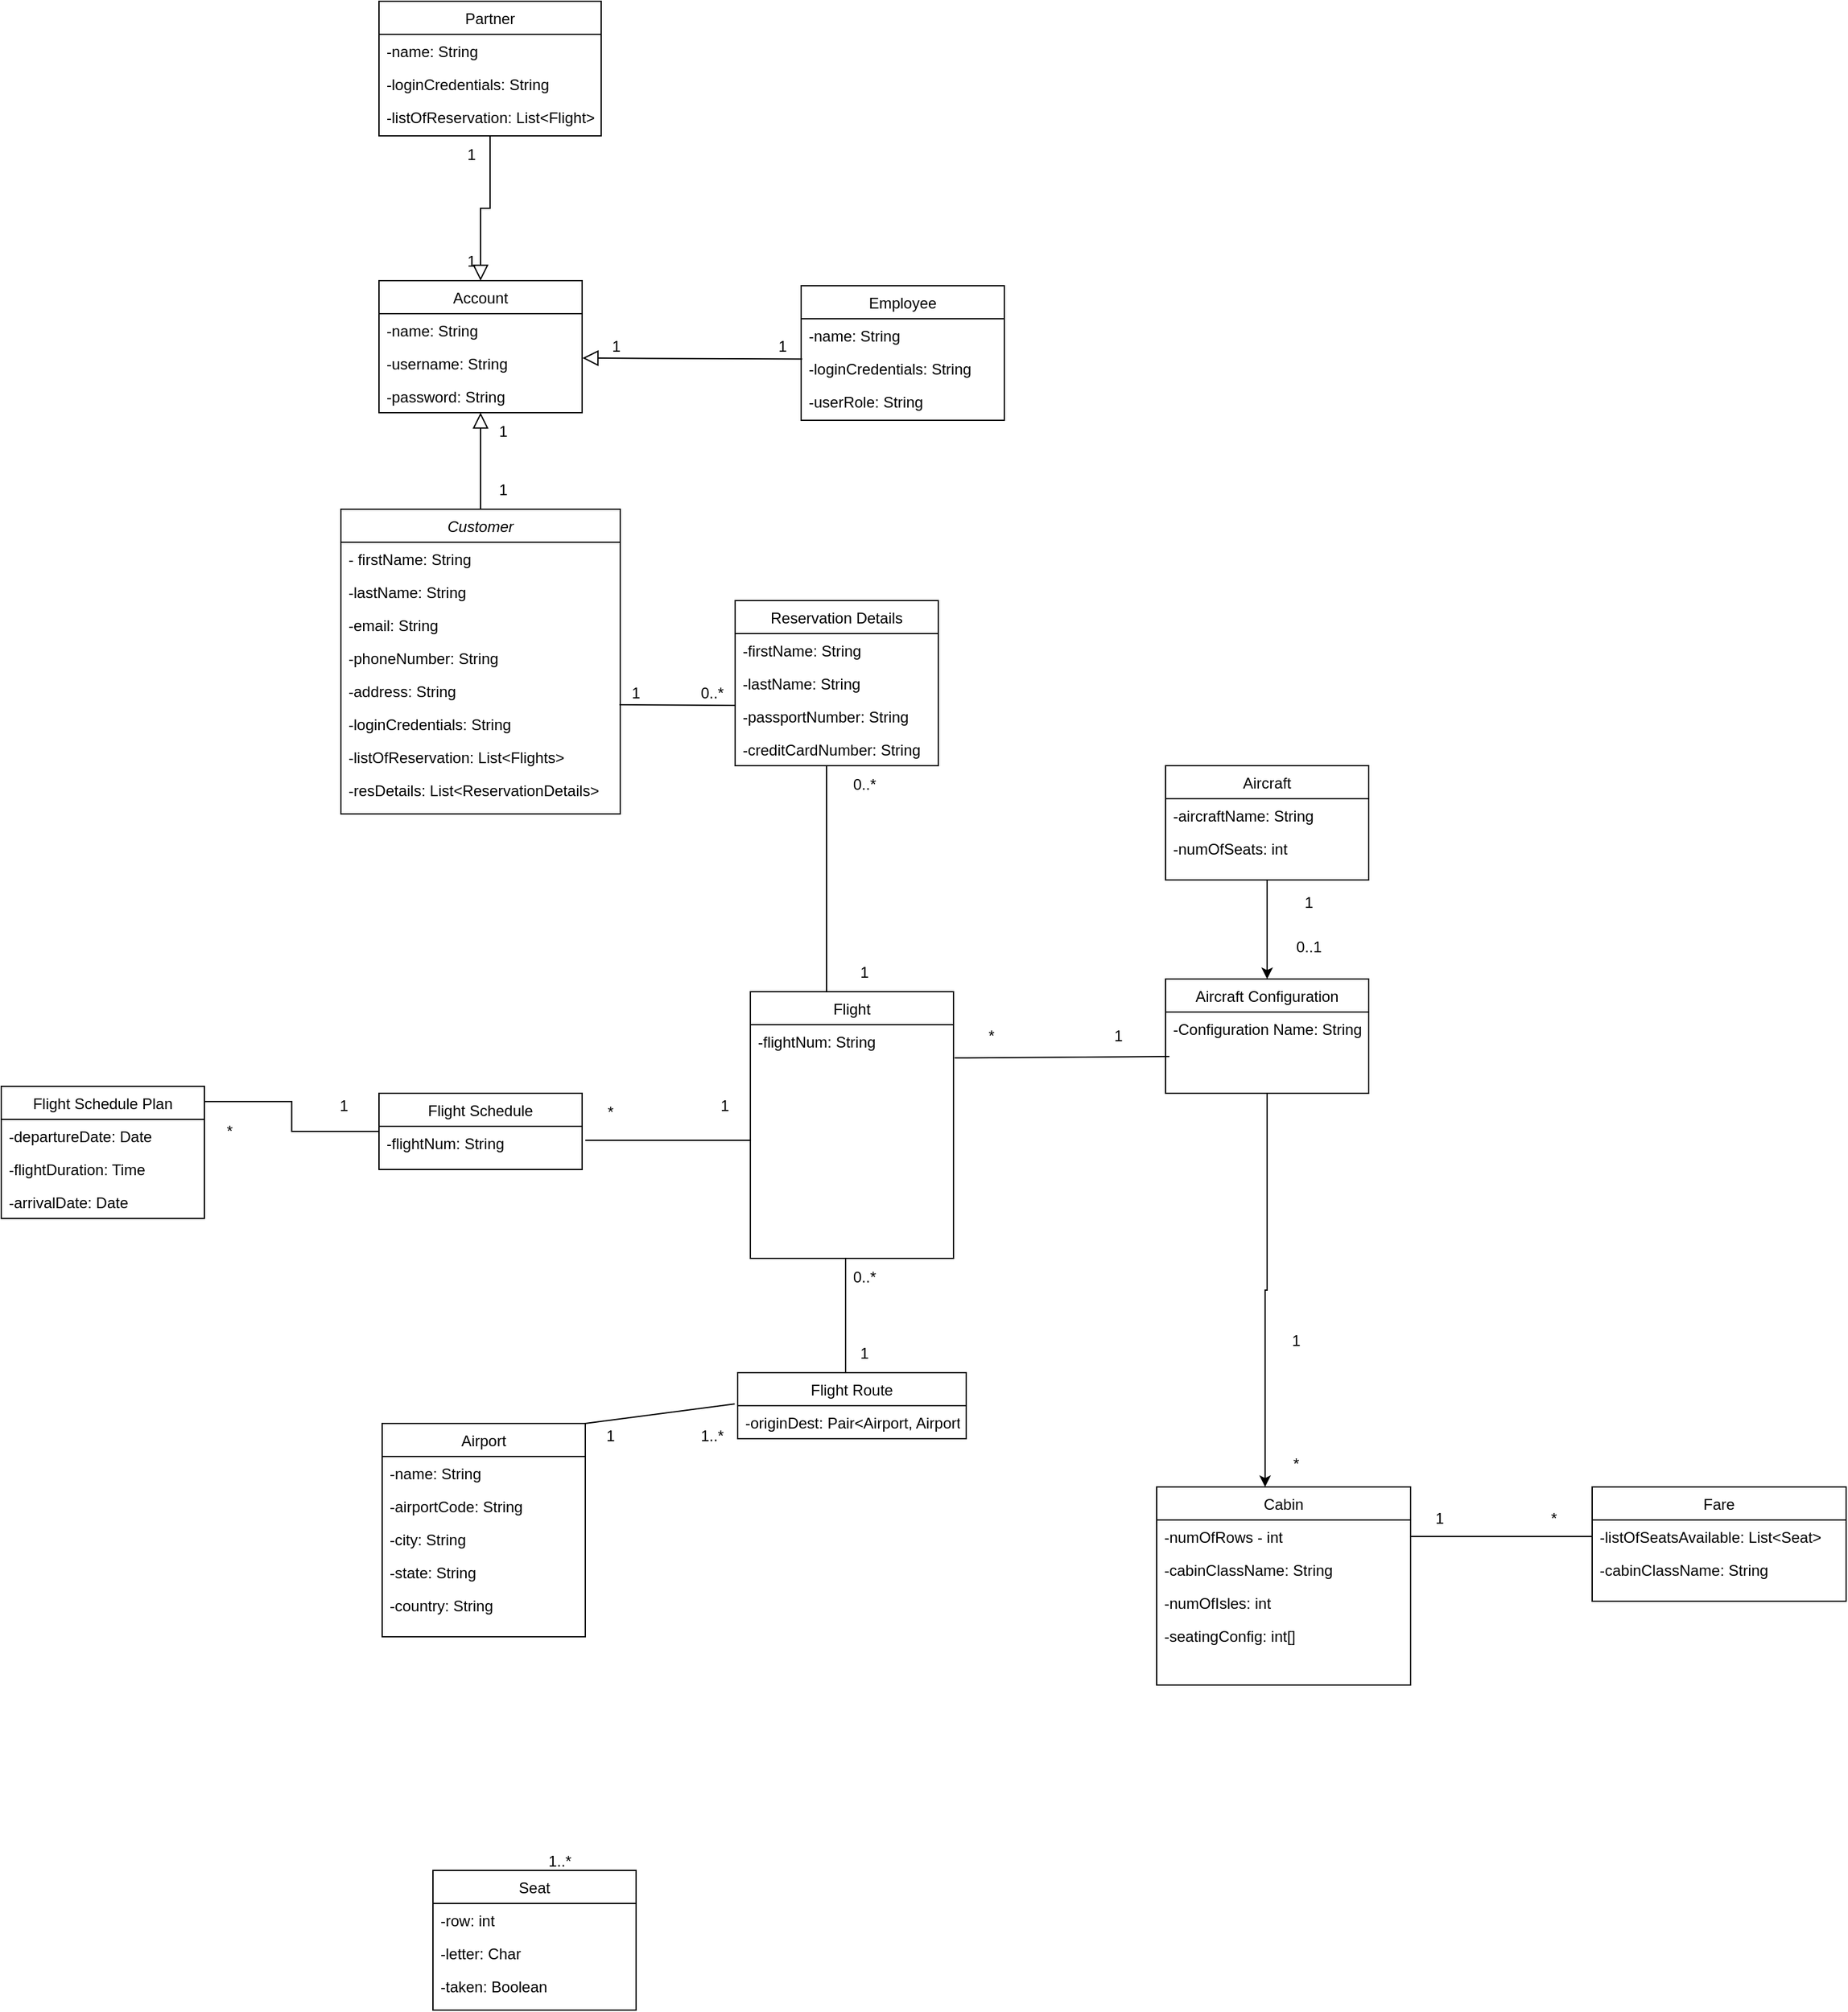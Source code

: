 <mxfile version="22.0.8" type="github">
  <diagram id="C5RBs43oDa-KdzZeNtuy" name="Page-1">
    <mxGraphModel dx="3079" dy="2370" grid="1" gridSize="10" guides="1" tooltips="1" connect="1" arrows="1" fold="1" page="1" pageScale="1" pageWidth="827" pageHeight="1169" math="0" shadow="0">
      <root>
        <mxCell id="WIyWlLk6GJQsqaUBKTNV-0" />
        <mxCell id="WIyWlLk6GJQsqaUBKTNV-1" parent="WIyWlLk6GJQsqaUBKTNV-0" />
        <mxCell id="0N_LeVZSWV3AMLVlqRJy-85" value="Customer&#xa;" style="swimlane;fontStyle=2;align=center;verticalAlign=top;childLayout=stackLayout;horizontal=1;startSize=26;horizontalStack=0;resizeParent=1;resizeLast=0;collapsible=1;marginBottom=0;rounded=0;shadow=0;strokeWidth=1;" parent="WIyWlLk6GJQsqaUBKTNV-1" vertex="1">
          <mxGeometry x="197.5" y="100" width="220" height="240" as="geometry">
            <mxRectangle x="220" y="70" width="160" height="70" as="alternateBounds" />
          </mxGeometry>
        </mxCell>
        <mxCell id="0N_LeVZSWV3AMLVlqRJy-86" value="- firstName: String" style="text;align=left;verticalAlign=top;spacingLeft=4;spacingRight=4;overflow=hidden;rotatable=0;points=[[0,0.5],[1,0.5]];portConstraint=eastwest;" parent="0N_LeVZSWV3AMLVlqRJy-85" vertex="1">
          <mxGeometry y="26" width="220" height="26" as="geometry" />
        </mxCell>
        <mxCell id="0N_LeVZSWV3AMLVlqRJy-87" value="-lastName: String" style="text;align=left;verticalAlign=top;spacingLeft=4;spacingRight=4;overflow=hidden;rotatable=0;points=[[0,0.5],[1,0.5]];portConstraint=eastwest;rounded=0;shadow=0;html=0;" parent="0N_LeVZSWV3AMLVlqRJy-85" vertex="1">
          <mxGeometry y="52" width="220" height="26" as="geometry" />
        </mxCell>
        <mxCell id="0N_LeVZSWV3AMLVlqRJy-88" value="-email: String" style="text;align=left;verticalAlign=top;spacingLeft=4;spacingRight=4;overflow=hidden;rotatable=0;points=[[0,0.5],[1,0.5]];portConstraint=eastwest;rounded=0;shadow=0;html=0;" parent="0N_LeVZSWV3AMLVlqRJy-85" vertex="1">
          <mxGeometry y="78" width="220" height="26" as="geometry" />
        </mxCell>
        <mxCell id="0N_LeVZSWV3AMLVlqRJy-89" value="-phoneNumber: String" style="text;align=left;verticalAlign=top;spacingLeft=4;spacingRight=4;overflow=hidden;rotatable=0;points=[[0,0.5],[1,0.5]];portConstraint=eastwest;rounded=0;shadow=0;html=0;" parent="0N_LeVZSWV3AMLVlqRJy-85" vertex="1">
          <mxGeometry y="104" width="220" height="26" as="geometry" />
        </mxCell>
        <mxCell id="0N_LeVZSWV3AMLVlqRJy-90" value="-address: String" style="text;align=left;verticalAlign=top;spacingLeft=4;spacingRight=4;overflow=hidden;rotatable=0;points=[[0,0.5],[1,0.5]];portConstraint=eastwest;rounded=0;shadow=0;html=0;" parent="0N_LeVZSWV3AMLVlqRJy-85" vertex="1">
          <mxGeometry y="130" width="220" height="26" as="geometry" />
        </mxCell>
        <mxCell id="0N_LeVZSWV3AMLVlqRJy-91" value="-loginCredentials: String" style="text;align=left;verticalAlign=top;spacingLeft=4;spacingRight=4;overflow=hidden;rotatable=0;points=[[0,0.5],[1,0.5]];portConstraint=eastwest;rounded=0;shadow=0;html=0;" parent="0N_LeVZSWV3AMLVlqRJy-85" vertex="1">
          <mxGeometry y="156" width="220" height="26" as="geometry" />
        </mxCell>
        <mxCell id="0N_LeVZSWV3AMLVlqRJy-92" value="-listOfReservation: List&lt;Flights&gt;" style="text;align=left;verticalAlign=top;spacingLeft=4;spacingRight=4;overflow=hidden;rotatable=0;points=[[0,0.5],[1,0.5]];portConstraint=eastwest;rounded=0;shadow=0;html=0;" parent="0N_LeVZSWV3AMLVlqRJy-85" vertex="1">
          <mxGeometry y="182" width="220" height="26" as="geometry" />
        </mxCell>
        <mxCell id="0N_LeVZSWV3AMLVlqRJy-93" value="-resDetails: List&lt;ReservationDetails&gt;" style="text;align=left;verticalAlign=top;spacingLeft=4;spacingRight=4;overflow=hidden;rotatable=0;points=[[0,0.5],[1,0.5]];portConstraint=eastwest;rounded=0;shadow=0;html=0;" parent="0N_LeVZSWV3AMLVlqRJy-85" vertex="1">
          <mxGeometry y="208" width="220" height="26" as="geometry" />
        </mxCell>
        <mxCell id="0N_LeVZSWV3AMLVlqRJy-94" value="Flight" style="swimlane;fontStyle=0;align=center;verticalAlign=top;childLayout=stackLayout;horizontal=1;startSize=26;horizontalStack=0;resizeParent=1;resizeLast=0;collapsible=1;marginBottom=0;rounded=0;shadow=0;strokeWidth=1;" parent="WIyWlLk6GJQsqaUBKTNV-1" vertex="1">
          <mxGeometry x="520" y="480" width="160" height="210" as="geometry">
            <mxRectangle x="130" y="380" width="160" height="26" as="alternateBounds" />
          </mxGeometry>
        </mxCell>
        <mxCell id="0N_LeVZSWV3AMLVlqRJy-95" value="-flightNum: String" style="text;align=left;verticalAlign=top;spacingLeft=4;spacingRight=4;overflow=hidden;rotatable=0;points=[[0,0.5],[1,0.5]];portConstraint=eastwest;" parent="0N_LeVZSWV3AMLVlqRJy-94" vertex="1">
          <mxGeometry y="26" width="160" height="26" as="geometry" />
        </mxCell>
        <mxCell id="0N_LeVZSWV3AMLVlqRJy-102" value="Account" style="swimlane;fontStyle=0;align=center;verticalAlign=top;childLayout=stackLayout;horizontal=1;startSize=26;horizontalStack=0;resizeParent=1;resizeLast=0;collapsible=1;marginBottom=0;rounded=0;shadow=0;strokeWidth=1;" parent="WIyWlLk6GJQsqaUBKTNV-1" vertex="1">
          <mxGeometry x="227.5" y="-80" width="160" height="104" as="geometry">
            <mxRectangle x="340" y="380" width="170" height="26" as="alternateBounds" />
          </mxGeometry>
        </mxCell>
        <mxCell id="0N_LeVZSWV3AMLVlqRJy-103" value="-name: String" style="text;align=left;verticalAlign=top;spacingLeft=4;spacingRight=4;overflow=hidden;rotatable=0;points=[[0,0.5],[1,0.5]];portConstraint=eastwest;" parent="0N_LeVZSWV3AMLVlqRJy-102" vertex="1">
          <mxGeometry y="26" width="160" height="26" as="geometry" />
        </mxCell>
        <mxCell id="0N_LeVZSWV3AMLVlqRJy-104" value="-username: String" style="text;align=left;verticalAlign=top;spacingLeft=4;spacingRight=4;overflow=hidden;rotatable=0;points=[[0,0.5],[1,0.5]];portConstraint=eastwest;" parent="0N_LeVZSWV3AMLVlqRJy-102" vertex="1">
          <mxGeometry y="52" width="160" height="26" as="geometry" />
        </mxCell>
        <mxCell id="0N_LeVZSWV3AMLVlqRJy-105" value="-password: String" style="text;align=left;verticalAlign=top;spacingLeft=4;spacingRight=4;overflow=hidden;rotatable=0;points=[[0,0.5],[1,0.5]];portConstraint=eastwest;" parent="0N_LeVZSWV3AMLVlqRJy-102" vertex="1">
          <mxGeometry y="78" width="160" height="26" as="geometry" />
        </mxCell>
        <mxCell id="0N_LeVZSWV3AMLVlqRJy-106" value="" style="endArrow=block;endSize=10;endFill=0;shadow=0;strokeWidth=1;rounded=0;edgeStyle=elbowEdgeStyle;elbow=vertical;exitX=0.5;exitY=0;exitDx=0;exitDy=0;entryX=0.5;entryY=1;entryDx=0;entryDy=0;" parent="WIyWlLk6GJQsqaUBKTNV-1" source="0N_LeVZSWV3AMLVlqRJy-85" target="0N_LeVZSWV3AMLVlqRJy-102" edge="1">
          <mxGeometry width="160" relative="1" as="geometry">
            <mxPoint x="210" y="373" as="sourcePoint" />
            <mxPoint x="350" y="20" as="targetPoint" />
          </mxGeometry>
        </mxCell>
        <mxCell id="0N_LeVZSWV3AMLVlqRJy-107" value="Reservation Details" style="swimlane;fontStyle=0;align=center;verticalAlign=top;childLayout=stackLayout;horizontal=1;startSize=26;horizontalStack=0;resizeParent=1;resizeLast=0;collapsible=1;marginBottom=0;rounded=0;shadow=0;strokeWidth=1;" parent="WIyWlLk6GJQsqaUBKTNV-1" vertex="1">
          <mxGeometry x="508" y="172" width="160" height="130" as="geometry">
            <mxRectangle x="550" y="140" width="160" height="26" as="alternateBounds" />
          </mxGeometry>
        </mxCell>
        <mxCell id="0N_LeVZSWV3AMLVlqRJy-108" value="-firstName: String" style="text;align=left;verticalAlign=top;spacingLeft=4;spacingRight=4;overflow=hidden;rotatable=0;points=[[0,0.5],[1,0.5]];portConstraint=eastwest;" parent="0N_LeVZSWV3AMLVlqRJy-107" vertex="1">
          <mxGeometry y="26" width="160" height="26" as="geometry" />
        </mxCell>
        <mxCell id="0N_LeVZSWV3AMLVlqRJy-109" value="-lastName: String" style="text;align=left;verticalAlign=top;spacingLeft=4;spacingRight=4;overflow=hidden;rotatable=0;points=[[0,0.5],[1,0.5]];portConstraint=eastwest;rounded=0;shadow=0;html=0;" parent="0N_LeVZSWV3AMLVlqRJy-107" vertex="1">
          <mxGeometry y="52" width="160" height="26" as="geometry" />
        </mxCell>
        <mxCell id="0N_LeVZSWV3AMLVlqRJy-110" value="-passportNumber: String" style="text;align=left;verticalAlign=top;spacingLeft=4;spacingRight=4;overflow=hidden;rotatable=0;points=[[0,0.5],[1,0.5]];portConstraint=eastwest;rounded=0;shadow=0;html=0;" parent="0N_LeVZSWV3AMLVlqRJy-107" vertex="1">
          <mxGeometry y="78" width="160" height="26" as="geometry" />
        </mxCell>
        <mxCell id="0N_LeVZSWV3AMLVlqRJy-111" value="-creditCardNumber: String" style="text;align=left;verticalAlign=top;spacingLeft=4;spacingRight=4;overflow=hidden;rotatable=0;points=[[0,0.5],[1,0.5]];portConstraint=eastwest;rounded=0;shadow=0;html=0;" parent="0N_LeVZSWV3AMLVlqRJy-107" vertex="1">
          <mxGeometry y="104" width="160" height="26" as="geometry" />
        </mxCell>
        <mxCell id="0N_LeVZSWV3AMLVlqRJy-112" value="1" style="text;html=1;align=center;verticalAlign=middle;resizable=0;points=[];autosize=1;strokeColor=none;fillColor=none;" parent="WIyWlLk6GJQsqaUBKTNV-1" vertex="1">
          <mxGeometry x="310" y="70" width="30" height="30" as="geometry" />
        </mxCell>
        <mxCell id="0N_LeVZSWV3AMLVlqRJy-113" value="1" style="text;html=1;align=center;verticalAlign=middle;resizable=0;points=[];autosize=1;strokeColor=none;fillColor=none;" parent="WIyWlLk6GJQsqaUBKTNV-1" vertex="1">
          <mxGeometry x="310" y="24" width="30" height="30" as="geometry" />
        </mxCell>
        <mxCell id="0N_LeVZSWV3AMLVlqRJy-114" value="0..*" style="text;html=1;strokeColor=none;fillColor=none;align=center;verticalAlign=middle;whiteSpace=wrap;rounded=0;" parent="WIyWlLk6GJQsqaUBKTNV-1" vertex="1">
          <mxGeometry x="580" y="302" width="60" height="30" as="geometry" />
        </mxCell>
        <mxCell id="0N_LeVZSWV3AMLVlqRJy-115" value="1" style="text;html=1;strokeColor=none;fillColor=none;align=center;verticalAlign=middle;whiteSpace=wrap;rounded=0;" parent="WIyWlLk6GJQsqaUBKTNV-1" vertex="1">
          <mxGeometry x="580" y="450" width="60" height="30" as="geometry" />
        </mxCell>
        <mxCell id="0N_LeVZSWV3AMLVlqRJy-116" value="1" style="text;html=1;strokeColor=none;fillColor=none;align=center;verticalAlign=middle;whiteSpace=wrap;rounded=0;" parent="WIyWlLk6GJQsqaUBKTNV-1" vertex="1">
          <mxGeometry x="470" y="554.5" width="60" height="30" as="geometry" />
        </mxCell>
        <mxCell id="0N_LeVZSWV3AMLVlqRJy-117" value="*" style="text;html=1;strokeColor=none;fillColor=none;align=center;verticalAlign=middle;whiteSpace=wrap;rounded=0;" parent="WIyWlLk6GJQsqaUBKTNV-1" vertex="1">
          <mxGeometry x="380" y="560" width="60" height="30" as="geometry" />
        </mxCell>
        <mxCell id="0N_LeVZSWV3AMLVlqRJy-118" value="1" style="text;html=1;strokeColor=none;fillColor=none;align=center;verticalAlign=middle;whiteSpace=wrap;rounded=0;" parent="WIyWlLk6GJQsqaUBKTNV-1" vertex="1">
          <mxGeometry x="400" y="230" width="60" height="30" as="geometry" />
        </mxCell>
        <mxCell id="0N_LeVZSWV3AMLVlqRJy-119" value="0..*" style="text;html=1;strokeColor=none;fillColor=none;align=center;verticalAlign=middle;whiteSpace=wrap;rounded=0;" parent="WIyWlLk6GJQsqaUBKTNV-1" vertex="1">
          <mxGeometry x="460" y="230" width="60" height="30" as="geometry" />
        </mxCell>
        <mxCell id="0N_LeVZSWV3AMLVlqRJy-120" value="Cabin" style="swimlane;fontStyle=0;align=center;verticalAlign=top;childLayout=stackLayout;horizontal=1;startSize=26;horizontalStack=0;resizeParent=1;resizeLast=0;collapsible=1;marginBottom=0;rounded=0;shadow=0;strokeWidth=1;" parent="WIyWlLk6GJQsqaUBKTNV-1" vertex="1">
          <mxGeometry x="840" y="870" width="200" height="156" as="geometry">
            <mxRectangle x="130" y="380" width="160" height="26" as="alternateBounds" />
          </mxGeometry>
        </mxCell>
        <mxCell id="0N_LeVZSWV3AMLVlqRJy-121" value="-numOfRows - int" style="text;align=left;verticalAlign=top;spacingLeft=4;spacingRight=4;overflow=hidden;rotatable=0;points=[[0,0.5],[1,0.5]];portConstraint=eastwest;" parent="0N_LeVZSWV3AMLVlqRJy-120" vertex="1">
          <mxGeometry y="26" width="200" height="26" as="geometry" />
        </mxCell>
        <mxCell id="0N_LeVZSWV3AMLVlqRJy-122" value="-cabinClassName: String" style="text;align=left;verticalAlign=top;spacingLeft=4;spacingRight=4;overflow=hidden;rotatable=0;points=[[0,0.5],[1,0.5]];portConstraint=eastwest;rounded=0;shadow=0;html=0;" parent="0N_LeVZSWV3AMLVlqRJy-120" vertex="1">
          <mxGeometry y="52" width="200" height="26" as="geometry" />
        </mxCell>
        <mxCell id="_hwKmNp09klXSz05eIiv-7" value="-numOfIsles: int" style="text;align=left;verticalAlign=top;spacingLeft=4;spacingRight=4;overflow=hidden;rotatable=0;points=[[0,0.5],[1,0.5]];portConstraint=eastwest;rounded=0;shadow=0;html=0;" parent="0N_LeVZSWV3AMLVlqRJy-120" vertex="1">
          <mxGeometry y="78" width="200" height="26" as="geometry" />
        </mxCell>
        <mxCell id="_hwKmNp09klXSz05eIiv-8" value="-seatingConfig: int[]" style="text;align=left;verticalAlign=top;spacingLeft=4;spacingRight=4;overflow=hidden;rotatable=0;points=[[0,0.5],[1,0.5]];portConstraint=eastwest;rounded=0;shadow=0;html=0;" parent="0N_LeVZSWV3AMLVlqRJy-120" vertex="1">
          <mxGeometry y="104" width="200" height="26" as="geometry" />
        </mxCell>
        <mxCell id="0N_LeVZSWV3AMLVlqRJy-123" value="1" style="text;html=1;strokeColor=none;fillColor=none;align=center;verticalAlign=middle;whiteSpace=wrap;rounded=0;" parent="WIyWlLk6GJQsqaUBKTNV-1" vertex="1">
          <mxGeometry x="930" y="395" width="60" height="30" as="geometry" />
        </mxCell>
        <mxCell id="0N_LeVZSWV3AMLVlqRJy-124" value="0..1" style="text;html=1;strokeColor=none;fillColor=none;align=center;verticalAlign=middle;whiteSpace=wrap;rounded=0;" parent="WIyWlLk6GJQsqaUBKTNV-1" vertex="1">
          <mxGeometry x="930" y="430" width="60" height="30" as="geometry" />
        </mxCell>
        <mxCell id="0N_LeVZSWV3AMLVlqRJy-125" value="Seat" style="swimlane;fontStyle=0;align=center;verticalAlign=top;childLayout=stackLayout;horizontal=1;startSize=26;horizontalStack=0;resizeParent=1;resizeLast=0;collapsible=1;marginBottom=0;rounded=0;shadow=0;strokeWidth=1;" parent="WIyWlLk6GJQsqaUBKTNV-1" vertex="1">
          <mxGeometry x="270" y="1172" width="160" height="110" as="geometry">
            <mxRectangle x="130" y="380" width="160" height="26" as="alternateBounds" />
          </mxGeometry>
        </mxCell>
        <mxCell id="0N_LeVZSWV3AMLVlqRJy-126" value="-row: int" style="text;align=left;verticalAlign=top;spacingLeft=4;spacingRight=4;overflow=hidden;rotatable=0;points=[[0,0.5],[1,0.5]];portConstraint=eastwest;" parent="0N_LeVZSWV3AMLVlqRJy-125" vertex="1">
          <mxGeometry y="26" width="160" height="26" as="geometry" />
        </mxCell>
        <mxCell id="0N_LeVZSWV3AMLVlqRJy-127" value="-letter: Char" style="text;align=left;verticalAlign=top;spacingLeft=4;spacingRight=4;overflow=hidden;rotatable=0;points=[[0,0.5],[1,0.5]];portConstraint=eastwest;rounded=0;shadow=0;html=0;" parent="0N_LeVZSWV3AMLVlqRJy-125" vertex="1">
          <mxGeometry y="52" width="160" height="26" as="geometry" />
        </mxCell>
        <mxCell id="0N_LeVZSWV3AMLVlqRJy-128" value="-taken: Boolean" style="text;align=left;verticalAlign=top;spacingLeft=4;spacingRight=4;overflow=hidden;rotatable=0;points=[[0,0.5],[1,0.5]];portConstraint=eastwest;rounded=0;shadow=0;html=0;" parent="0N_LeVZSWV3AMLVlqRJy-125" vertex="1">
          <mxGeometry y="78" width="160" height="24" as="geometry" />
        </mxCell>
        <mxCell id="0N_LeVZSWV3AMLVlqRJy-130" value="1..*" style="text;html=1;strokeColor=none;fillColor=none;align=center;verticalAlign=middle;whiteSpace=wrap;rounded=0;" parent="WIyWlLk6GJQsqaUBKTNV-1" vertex="1">
          <mxGeometry x="340" y="1150" width="60" height="30" as="geometry" />
        </mxCell>
        <mxCell id="0N_LeVZSWV3AMLVlqRJy-131" value="Flight Route" style="swimlane;fontStyle=0;align=center;verticalAlign=top;childLayout=stackLayout;horizontal=1;startSize=26;horizontalStack=0;resizeParent=1;resizeLast=0;collapsible=1;marginBottom=0;rounded=0;shadow=0;strokeWidth=1;" parent="WIyWlLk6GJQsqaUBKTNV-1" vertex="1">
          <mxGeometry x="510" y="780" width="180" height="52" as="geometry">
            <mxRectangle x="550" y="140" width="160" height="26" as="alternateBounds" />
          </mxGeometry>
        </mxCell>
        <mxCell id="0N_LeVZSWV3AMLVlqRJy-132" value="-originDest: Pair&lt;Airport, Airport&gt;" style="text;align=left;verticalAlign=top;spacingLeft=4;spacingRight=4;overflow=hidden;rotatable=0;points=[[0,0.5],[1,0.5]];portConstraint=eastwest;" parent="0N_LeVZSWV3AMLVlqRJy-131" vertex="1">
          <mxGeometry y="26" width="180" height="26" as="geometry" />
        </mxCell>
        <mxCell id="0N_LeVZSWV3AMLVlqRJy-133" value="0..*" style="text;html=1;strokeColor=none;fillColor=none;align=center;verticalAlign=middle;whiteSpace=wrap;rounded=0;" parent="WIyWlLk6GJQsqaUBKTNV-1" vertex="1">
          <mxGeometry x="580" y="690" width="60" height="30" as="geometry" />
        </mxCell>
        <mxCell id="0N_LeVZSWV3AMLVlqRJy-134" value="1" style="text;html=1;strokeColor=none;fillColor=none;align=center;verticalAlign=middle;whiteSpace=wrap;rounded=0;" parent="WIyWlLk6GJQsqaUBKTNV-1" vertex="1">
          <mxGeometry x="580" y="750" width="60" height="30" as="geometry" />
        </mxCell>
        <mxCell id="0N_LeVZSWV3AMLVlqRJy-135" value="" style="endArrow=none;html=1;rounded=0;exitX=0.997;exitY=0.925;exitDx=0;exitDy=0;exitPerimeter=0;entryX=0;entryY=0.173;entryDx=0;entryDy=0;entryPerimeter=0;" parent="WIyWlLk6GJQsqaUBKTNV-1" source="0N_LeVZSWV3AMLVlqRJy-90" target="0N_LeVZSWV3AMLVlqRJy-110" edge="1">
          <mxGeometry width="50" height="50" relative="1" as="geometry">
            <mxPoint x="430" y="310" as="sourcePoint" />
            <mxPoint x="480" y="260" as="targetPoint" />
          </mxGeometry>
        </mxCell>
        <mxCell id="0N_LeVZSWV3AMLVlqRJy-136" value="" style="endArrow=none;html=1;rounded=0;entryX=0;entryY=0;entryDx=0;entryDy=0;exitX=0;exitY=1;exitDx=0;exitDy=0;" parent="WIyWlLk6GJQsqaUBKTNV-1" source="0N_LeVZSWV3AMLVlqRJy-115" target="0N_LeVZSWV3AMLVlqRJy-114" edge="1">
          <mxGeometry width="50" height="50" relative="1" as="geometry">
            <mxPoint x="550" y="440" as="sourcePoint" />
            <mxPoint x="600" y="390" as="targetPoint" />
          </mxGeometry>
        </mxCell>
        <mxCell id="0N_LeVZSWV3AMLVlqRJy-137" value="" style="endArrow=none;html=1;rounded=0;entryX=0;entryY=0.5;entryDx=0;entryDy=0;" parent="WIyWlLk6GJQsqaUBKTNV-1" edge="1">
          <mxGeometry width="50" height="50" relative="1" as="geometry">
            <mxPoint x="390" y="597" as="sourcePoint" />
            <mxPoint x="520" y="597" as="targetPoint" />
          </mxGeometry>
        </mxCell>
        <mxCell id="0N_LeVZSWV3AMLVlqRJy-138" value="" style="endArrow=block;endSize=10;endFill=0;shadow=0;strokeWidth=1;rounded=0;edgeStyle=elbowEdgeStyle;elbow=vertical;exitX=0.005;exitY=0.219;exitDx=0;exitDy=0;exitPerimeter=0;entryX=1.002;entryY=0.33;entryDx=0;entryDy=0;entryPerimeter=0;" parent="WIyWlLk6GJQsqaUBKTNV-1" source="0N_LeVZSWV3AMLVlqRJy-141" target="0N_LeVZSWV3AMLVlqRJy-104" edge="1">
          <mxGeometry width="160" relative="1" as="geometry">
            <mxPoint x="557" y="-17" as="sourcePoint" />
            <mxPoint x="400" y="-20" as="targetPoint" />
          </mxGeometry>
        </mxCell>
        <mxCell id="0N_LeVZSWV3AMLVlqRJy-139" value="Employee" style="swimlane;fontStyle=0;align=center;verticalAlign=top;childLayout=stackLayout;horizontal=1;startSize=26;horizontalStack=0;resizeParent=1;resizeLast=0;collapsible=1;marginBottom=0;rounded=0;shadow=0;strokeWidth=1;" parent="WIyWlLk6GJQsqaUBKTNV-1" vertex="1">
          <mxGeometry x="560" y="-76" width="160" height="106" as="geometry">
            <mxRectangle x="550" y="140" width="160" height="26" as="alternateBounds" />
          </mxGeometry>
        </mxCell>
        <mxCell id="0N_LeVZSWV3AMLVlqRJy-140" value="-name: String" style="text;align=left;verticalAlign=top;spacingLeft=4;spacingRight=4;overflow=hidden;rotatable=0;points=[[0,0.5],[1,0.5]];portConstraint=eastwest;" parent="0N_LeVZSWV3AMLVlqRJy-139" vertex="1">
          <mxGeometry y="26" width="160" height="26" as="geometry" />
        </mxCell>
        <mxCell id="0N_LeVZSWV3AMLVlqRJy-141" value="-loginCredentials: String" style="text;align=left;verticalAlign=top;spacingLeft=4;spacingRight=4;overflow=hidden;rotatable=0;points=[[0,0.5],[1,0.5]];portConstraint=eastwest;rounded=0;shadow=0;html=0;" parent="0N_LeVZSWV3AMLVlqRJy-139" vertex="1">
          <mxGeometry y="52" width="160" height="26" as="geometry" />
        </mxCell>
        <mxCell id="0N_LeVZSWV3AMLVlqRJy-142" value="-userRole: String" style="text;align=left;verticalAlign=top;spacingLeft=4;spacingRight=4;overflow=hidden;rotatable=0;points=[[0,0.5],[1,0.5]];portConstraint=eastwest;rounded=0;shadow=0;html=0;" parent="0N_LeVZSWV3AMLVlqRJy-139" vertex="1">
          <mxGeometry y="78" width="160" height="26" as="geometry" />
        </mxCell>
        <mxCell id="0N_LeVZSWV3AMLVlqRJy-143" value="1" style="text;html=1;align=center;verticalAlign=middle;resizable=0;points=[];autosize=1;strokeColor=none;fillColor=none;" parent="WIyWlLk6GJQsqaUBKTNV-1" vertex="1">
          <mxGeometry x="399" y="-43" width="30" height="30" as="geometry" />
        </mxCell>
        <mxCell id="0N_LeVZSWV3AMLVlqRJy-144" value="1" style="text;html=1;align=center;verticalAlign=middle;resizable=0;points=[];autosize=1;strokeColor=none;fillColor=none;" parent="WIyWlLk6GJQsqaUBKTNV-1" vertex="1">
          <mxGeometry x="530" y="-43" width="30" height="30" as="geometry" />
        </mxCell>
        <mxCell id="0N_LeVZSWV3AMLVlqRJy-145" value="" style="endArrow=block;endSize=10;endFill=0;shadow=0;strokeWidth=1;rounded=0;edgeStyle=elbowEdgeStyle;elbow=vertical;exitX=0.5;exitY=1;exitDx=0;exitDy=0;entryX=0.5;entryY=0;entryDx=0;entryDy=0;" parent="WIyWlLk6GJQsqaUBKTNV-1" source="0N_LeVZSWV3AMLVlqRJy-146" target="0N_LeVZSWV3AMLVlqRJy-102" edge="1">
          <mxGeometry width="160" relative="1" as="geometry">
            <mxPoint x="232" y="-241" as="sourcePoint" />
            <mxPoint x="70" y="-243" as="targetPoint" />
          </mxGeometry>
        </mxCell>
        <mxCell id="0N_LeVZSWV3AMLVlqRJy-146" value="Partner" style="swimlane;fontStyle=0;align=center;verticalAlign=top;childLayout=stackLayout;horizontal=1;startSize=26;horizontalStack=0;resizeParent=1;resizeLast=0;collapsible=1;marginBottom=0;rounded=0;shadow=0;strokeWidth=1;" parent="WIyWlLk6GJQsqaUBKTNV-1" vertex="1">
          <mxGeometry x="227.5" y="-300" width="175" height="106" as="geometry">
            <mxRectangle x="550" y="140" width="160" height="26" as="alternateBounds" />
          </mxGeometry>
        </mxCell>
        <mxCell id="0N_LeVZSWV3AMLVlqRJy-147" value="-name: String" style="text;align=left;verticalAlign=top;spacingLeft=4;spacingRight=4;overflow=hidden;rotatable=0;points=[[0,0.5],[1,0.5]];portConstraint=eastwest;" parent="0N_LeVZSWV3AMLVlqRJy-146" vertex="1">
          <mxGeometry y="26" width="175" height="26" as="geometry" />
        </mxCell>
        <mxCell id="0N_LeVZSWV3AMLVlqRJy-148" value="-loginCredentials: String" style="text;align=left;verticalAlign=top;spacingLeft=4;spacingRight=4;overflow=hidden;rotatable=0;points=[[0,0.5],[1,0.5]];portConstraint=eastwest;rounded=0;shadow=0;html=0;" parent="0N_LeVZSWV3AMLVlqRJy-146" vertex="1">
          <mxGeometry y="52" width="175" height="26" as="geometry" />
        </mxCell>
        <mxCell id="0N_LeVZSWV3AMLVlqRJy-149" value="-listOfReservation: List&lt;Flight&gt;" style="text;align=left;verticalAlign=top;spacingLeft=4;spacingRight=4;overflow=hidden;rotatable=0;points=[[0,0.5],[1,0.5]];portConstraint=eastwest;rounded=0;shadow=0;html=0;" parent="0N_LeVZSWV3AMLVlqRJy-146" vertex="1">
          <mxGeometry y="78" width="175" height="26" as="geometry" />
        </mxCell>
        <mxCell id="0N_LeVZSWV3AMLVlqRJy-150" value="1" style="text;html=1;align=center;verticalAlign=middle;resizable=0;points=[];autosize=1;strokeColor=none;fillColor=none;" parent="WIyWlLk6GJQsqaUBKTNV-1" vertex="1">
          <mxGeometry x="285" y="-110" width="30" height="30" as="geometry" />
        </mxCell>
        <mxCell id="0N_LeVZSWV3AMLVlqRJy-151" value="1" style="text;html=1;align=center;verticalAlign=middle;resizable=0;points=[];autosize=1;strokeColor=none;fillColor=none;" parent="WIyWlLk6GJQsqaUBKTNV-1" vertex="1">
          <mxGeometry x="285" y="-194" width="30" height="30" as="geometry" />
        </mxCell>
        <mxCell id="0N_LeVZSWV3AMLVlqRJy-152" value="*" style="text;html=1;strokeColor=none;fillColor=none;align=center;verticalAlign=middle;whiteSpace=wrap;rounded=0;" parent="WIyWlLk6GJQsqaUBKTNV-1" vertex="1">
          <mxGeometry x="680" y="500" width="60" height="30" as="geometry" />
        </mxCell>
        <mxCell id="0N_LeVZSWV3AMLVlqRJy-153" value="1" style="text;html=1;strokeColor=none;fillColor=none;align=center;verticalAlign=middle;whiteSpace=wrap;rounded=0;" parent="WIyWlLk6GJQsqaUBKTNV-1" vertex="1">
          <mxGeometry x="780" y="500" width="60" height="30" as="geometry" />
        </mxCell>
        <mxCell id="0N_LeVZSWV3AMLVlqRJy-154" value="" style="endArrow=none;html=1;rounded=0;entryX=0;entryY=0.5;entryDx=0;entryDy=0;exitX=1.005;exitY=0.006;exitDx=0;exitDy=0;exitPerimeter=0;" parent="WIyWlLk6GJQsqaUBKTNV-1" edge="1">
          <mxGeometry width="50" height="50" relative="1" as="geometry">
            <mxPoint x="680.8" y="532.156" as="sourcePoint" />
            <mxPoint x="850" y="531" as="targetPoint" />
            <Array as="points" />
          </mxGeometry>
        </mxCell>
        <mxCell id="0N_LeVZSWV3AMLVlqRJy-156" value="" style="endArrow=none;html=1;rounded=0;entryX=0.25;entryY=0;entryDx=0;entryDy=0;exitX=0.25;exitY=1;exitDx=0;exitDy=0;" parent="WIyWlLk6GJQsqaUBKTNV-1" source="0N_LeVZSWV3AMLVlqRJy-134" target="0N_LeVZSWV3AMLVlqRJy-133" edge="1">
          <mxGeometry width="50" height="50" relative="1" as="geometry">
            <mxPoint x="550" y="760" as="sourcePoint" />
            <mxPoint x="600" y="710" as="targetPoint" />
          </mxGeometry>
        </mxCell>
        <mxCell id="0N_LeVZSWV3AMLVlqRJy-157" value="Airport" style="swimlane;fontStyle=0;align=center;verticalAlign=top;childLayout=stackLayout;horizontal=1;startSize=26;horizontalStack=0;resizeParent=1;resizeLast=0;collapsible=1;marginBottom=0;rounded=0;shadow=0;strokeWidth=1;" parent="WIyWlLk6GJQsqaUBKTNV-1" vertex="1">
          <mxGeometry x="230" y="820" width="160" height="168" as="geometry">
            <mxRectangle x="130" y="380" width="160" height="26" as="alternateBounds" />
          </mxGeometry>
        </mxCell>
        <mxCell id="0N_LeVZSWV3AMLVlqRJy-158" value="-name: String" style="text;align=left;verticalAlign=top;spacingLeft=4;spacingRight=4;overflow=hidden;rotatable=0;points=[[0,0.5],[1,0.5]];portConstraint=eastwest;" parent="0N_LeVZSWV3AMLVlqRJy-157" vertex="1">
          <mxGeometry y="26" width="160" height="26" as="geometry" />
        </mxCell>
        <mxCell id="0N_LeVZSWV3AMLVlqRJy-159" value="-airportCode: String" style="text;align=left;verticalAlign=top;spacingLeft=4;spacingRight=4;overflow=hidden;rotatable=0;points=[[0,0.5],[1,0.5]];portConstraint=eastwest;rounded=0;shadow=0;html=0;" parent="0N_LeVZSWV3AMLVlqRJy-157" vertex="1">
          <mxGeometry y="52" width="160" height="26" as="geometry" />
        </mxCell>
        <mxCell id="0N_LeVZSWV3AMLVlqRJy-160" value="-city: String" style="text;align=left;verticalAlign=top;spacingLeft=4;spacingRight=4;overflow=hidden;rotatable=0;points=[[0,0.5],[1,0.5]];portConstraint=eastwest;rounded=0;shadow=0;html=0;" parent="0N_LeVZSWV3AMLVlqRJy-157" vertex="1">
          <mxGeometry y="78" width="160" height="26" as="geometry" />
        </mxCell>
        <mxCell id="0N_LeVZSWV3AMLVlqRJy-161" value="-state: String" style="text;align=left;verticalAlign=top;spacingLeft=4;spacingRight=4;overflow=hidden;rotatable=0;points=[[0,0.5],[1,0.5]];portConstraint=eastwest;rounded=0;shadow=0;html=0;" parent="0N_LeVZSWV3AMLVlqRJy-157" vertex="1">
          <mxGeometry y="104" width="160" height="26" as="geometry" />
        </mxCell>
        <mxCell id="0N_LeVZSWV3AMLVlqRJy-162" value="-country: String" style="text;align=left;verticalAlign=top;spacingLeft=4;spacingRight=4;overflow=hidden;rotatable=0;points=[[0,0.5],[1,0.5]];portConstraint=eastwest;rounded=0;shadow=0;html=0;" parent="0N_LeVZSWV3AMLVlqRJy-157" vertex="1">
          <mxGeometry y="130" width="160" height="26" as="geometry" />
        </mxCell>
        <mxCell id="0N_LeVZSWV3AMLVlqRJy-163" value="" style="endArrow=none;html=1;rounded=0;entryX=1;entryY=0;entryDx=0;entryDy=0;exitX=-0.013;exitY=-0.054;exitDx=0;exitDy=0;exitPerimeter=0;" parent="WIyWlLk6GJQsqaUBKTNV-1" source="0N_LeVZSWV3AMLVlqRJy-132" target="0N_LeVZSWV3AMLVlqRJy-157" edge="1">
          <mxGeometry width="50" height="50" relative="1" as="geometry">
            <mxPoint x="419.31" y="721.46" as="sourcePoint" />
            <mxPoint x="408.69" y="808.54" as="targetPoint" />
          </mxGeometry>
        </mxCell>
        <mxCell id="0N_LeVZSWV3AMLVlqRJy-164" value="1..*" style="text;html=1;strokeColor=none;fillColor=none;align=center;verticalAlign=middle;whiteSpace=wrap;rounded=0;" parent="WIyWlLk6GJQsqaUBKTNV-1" vertex="1">
          <mxGeometry x="460" y="815" width="60" height="30" as="geometry" />
        </mxCell>
        <mxCell id="0N_LeVZSWV3AMLVlqRJy-166" value="Aircraft" style="swimlane;fontStyle=0;align=center;verticalAlign=top;childLayout=stackLayout;horizontal=1;startSize=26;horizontalStack=0;resizeParent=1;resizeLast=0;collapsible=1;marginBottom=0;rounded=0;shadow=0;strokeWidth=1;" parent="WIyWlLk6GJQsqaUBKTNV-1" vertex="1">
          <mxGeometry x="847" y="302" width="160" height="90" as="geometry">
            <mxRectangle x="550" y="140" width="160" height="26" as="alternateBounds" />
          </mxGeometry>
        </mxCell>
        <mxCell id="0N_LeVZSWV3AMLVlqRJy-167" value="-aircraftName: String" style="text;align=left;verticalAlign=top;spacingLeft=4;spacingRight=4;overflow=hidden;rotatable=0;points=[[0,0.5],[1,0.5]];portConstraint=eastwest;" parent="0N_LeVZSWV3AMLVlqRJy-166" vertex="1">
          <mxGeometry y="26" width="160" height="26" as="geometry" />
        </mxCell>
        <mxCell id="0N_LeVZSWV3AMLVlqRJy-168" value="-numOfSeats: int" style="text;align=left;verticalAlign=top;spacingLeft=4;spacingRight=4;overflow=hidden;rotatable=0;points=[[0,0.5],[1,0.5]];portConstraint=eastwest;rounded=0;shadow=0;html=0;" parent="0N_LeVZSWV3AMLVlqRJy-166" vertex="1">
          <mxGeometry y="52" width="160" height="26" as="geometry" />
        </mxCell>
        <mxCell id="0N_LeVZSWV3AMLVlqRJy-170" value="Flight Schedule" style="swimlane;fontStyle=0;align=center;verticalAlign=top;childLayout=stackLayout;horizontal=1;startSize=26;horizontalStack=0;resizeParent=1;resizeLast=0;collapsible=1;marginBottom=0;rounded=0;shadow=0;strokeWidth=1;" parent="WIyWlLk6GJQsqaUBKTNV-1" vertex="1">
          <mxGeometry x="227.5" y="560" width="160" height="60" as="geometry">
            <mxRectangle x="130" y="380" width="160" height="26" as="alternateBounds" />
          </mxGeometry>
        </mxCell>
        <mxCell id="0N_LeVZSWV3AMLVlqRJy-171" value="-flightNum: String" style="text;align=left;verticalAlign=top;spacingLeft=4;spacingRight=4;overflow=hidden;rotatable=0;points=[[0,0.5],[1,0.5]];portConstraint=eastwest;" parent="0N_LeVZSWV3AMLVlqRJy-170" vertex="1">
          <mxGeometry y="26" width="160" height="26" as="geometry" />
        </mxCell>
        <mxCell id="0N_LeVZSWV3AMLVlqRJy-178" value="Flight Schedule Plan" style="swimlane;fontStyle=0;align=center;verticalAlign=top;childLayout=stackLayout;horizontal=1;startSize=26;horizontalStack=0;resizeParent=1;resizeLast=0;collapsible=1;marginBottom=0;rounded=0;shadow=0;strokeWidth=1;" parent="WIyWlLk6GJQsqaUBKTNV-1" vertex="1">
          <mxGeometry x="-70" y="554.5" width="160" height="104" as="geometry">
            <mxRectangle x="130" y="380" width="160" height="26" as="alternateBounds" />
          </mxGeometry>
        </mxCell>
        <mxCell id="0N_LeVZSWV3AMLVlqRJy-179" value="-departureDate: Date" style="text;align=left;verticalAlign=top;spacingLeft=4;spacingRight=4;overflow=hidden;rotatable=0;points=[[0,0.5],[1,0.5]];portConstraint=eastwest;" parent="0N_LeVZSWV3AMLVlqRJy-178" vertex="1">
          <mxGeometry y="26" width="160" height="26" as="geometry" />
        </mxCell>
        <mxCell id="0N_LeVZSWV3AMLVlqRJy-180" value="-flightDuration: Time" style="text;align=left;verticalAlign=top;spacingLeft=4;spacingRight=4;overflow=hidden;rotatable=0;points=[[0,0.5],[1,0.5]];portConstraint=eastwest;rounded=0;shadow=0;html=0;" parent="0N_LeVZSWV3AMLVlqRJy-178" vertex="1">
          <mxGeometry y="52" width="160" height="26" as="geometry" />
        </mxCell>
        <mxCell id="0N_LeVZSWV3AMLVlqRJy-181" value="-arrivalDate: Date" style="text;align=left;verticalAlign=top;spacingLeft=4;spacingRight=4;overflow=hidden;rotatable=0;points=[[0,0.5],[1,0.5]];portConstraint=eastwest;rounded=0;shadow=0;html=0;" parent="0N_LeVZSWV3AMLVlqRJy-178" vertex="1">
          <mxGeometry y="78" width="160" height="26" as="geometry" />
        </mxCell>
        <mxCell id="0N_LeVZSWV3AMLVlqRJy-187" style="edgeStyle=orthogonalEdgeStyle;rounded=0;orthogonalLoop=1;jettySize=auto;html=1;entryX=1.002;entryY=0.115;entryDx=0;entryDy=0;entryPerimeter=0;endArrow=none;endFill=0;" parent="WIyWlLk6GJQsqaUBKTNV-1" source="0N_LeVZSWV3AMLVlqRJy-170" target="0N_LeVZSWV3AMLVlqRJy-178" edge="1">
          <mxGeometry relative="1" as="geometry" />
        </mxCell>
        <mxCell id="0N_LeVZSWV3AMLVlqRJy-188" value="*" style="text;html=1;strokeColor=none;fillColor=none;align=center;verticalAlign=middle;whiteSpace=wrap;rounded=0;" parent="WIyWlLk6GJQsqaUBKTNV-1" vertex="1">
          <mxGeometry x="80" y="575" width="60" height="30" as="geometry" />
        </mxCell>
        <mxCell id="0N_LeVZSWV3AMLVlqRJy-189" value="1" style="text;html=1;strokeColor=none;fillColor=none;align=center;verticalAlign=middle;whiteSpace=wrap;rounded=0;" parent="WIyWlLk6GJQsqaUBKTNV-1" vertex="1">
          <mxGeometry x="170" y="555" width="60" height="30" as="geometry" />
        </mxCell>
        <mxCell id="0N_LeVZSWV3AMLVlqRJy-193" value="Fare" style="swimlane;fontStyle=0;align=center;verticalAlign=top;childLayout=stackLayout;horizontal=1;startSize=26;horizontalStack=0;resizeParent=1;resizeLast=0;collapsible=1;marginBottom=0;rounded=0;shadow=0;strokeWidth=1;" parent="WIyWlLk6GJQsqaUBKTNV-1" vertex="1">
          <mxGeometry x="1183" y="870" width="200" height="90" as="geometry">
            <mxRectangle x="130" y="380" width="160" height="26" as="alternateBounds" />
          </mxGeometry>
        </mxCell>
        <mxCell id="0N_LeVZSWV3AMLVlqRJy-194" value="-listOfSeatsAvailable: List&lt;Seat&gt;" style="text;align=left;verticalAlign=top;spacingLeft=4;spacingRight=4;overflow=hidden;rotatable=0;points=[[0,0.5],[1,0.5]];portConstraint=eastwest;" parent="0N_LeVZSWV3AMLVlqRJy-193" vertex="1">
          <mxGeometry y="26" width="200" height="26" as="geometry" />
        </mxCell>
        <mxCell id="0N_LeVZSWV3AMLVlqRJy-195" value="-cabinClassName: String" style="text;align=left;verticalAlign=top;spacingLeft=4;spacingRight=4;overflow=hidden;rotatable=0;points=[[0,0.5],[1,0.5]];portConstraint=eastwest;rounded=0;shadow=0;html=0;" parent="0N_LeVZSWV3AMLVlqRJy-193" vertex="1">
          <mxGeometry y="52" width="200" height="26" as="geometry" />
        </mxCell>
        <mxCell id="0N_LeVZSWV3AMLVlqRJy-196" style="edgeStyle=orthogonalEdgeStyle;rounded=0;orthogonalLoop=1;jettySize=auto;html=1;entryX=0;entryY=0.5;entryDx=0;entryDy=0;endArrow=none;endFill=0;" parent="WIyWlLk6GJQsqaUBKTNV-1" source="0N_LeVZSWV3AMLVlqRJy-121" target="0N_LeVZSWV3AMLVlqRJy-194" edge="1">
          <mxGeometry relative="1" as="geometry" />
        </mxCell>
        <mxCell id="0N_LeVZSWV3AMLVlqRJy-197" value="1" style="text;html=1;strokeColor=none;fillColor=none;align=center;verticalAlign=middle;whiteSpace=wrap;rounded=0;" parent="WIyWlLk6GJQsqaUBKTNV-1" vertex="1">
          <mxGeometry x="1033" y="880" width="60" height="30" as="geometry" />
        </mxCell>
        <mxCell id="0N_LeVZSWV3AMLVlqRJy-199" value="*" style="text;html=1;strokeColor=none;fillColor=none;align=center;verticalAlign=middle;whiteSpace=wrap;rounded=0;" parent="WIyWlLk6GJQsqaUBKTNV-1" vertex="1">
          <mxGeometry x="1123" y="880" width="60" height="30" as="geometry" />
        </mxCell>
        <mxCell id="_hwKmNp09klXSz05eIiv-0" value="Aircraft Configuration" style="swimlane;fontStyle=0;align=center;verticalAlign=top;childLayout=stackLayout;horizontal=1;startSize=26;horizontalStack=0;resizeParent=1;resizeLast=0;collapsible=1;marginBottom=0;rounded=0;shadow=0;strokeWidth=1;" parent="WIyWlLk6GJQsqaUBKTNV-1" vertex="1">
          <mxGeometry x="847" y="470" width="160" height="90" as="geometry">
            <mxRectangle x="550" y="140" width="160" height="26" as="alternateBounds" />
          </mxGeometry>
        </mxCell>
        <mxCell id="_hwKmNp09klXSz05eIiv-1" value="-Configuration Name: String" style="text;align=left;verticalAlign=top;spacingLeft=4;spacingRight=4;overflow=hidden;rotatable=0;points=[[0,0.5],[1,0.5]];portConstraint=eastwest;" parent="_hwKmNp09klXSz05eIiv-0" vertex="1">
          <mxGeometry y="26" width="160" height="26" as="geometry" />
        </mxCell>
        <mxCell id="tu2MYdsK4ra-cwbHROL_-0" value="1" style="text;html=1;strokeColor=none;fillColor=none;align=center;verticalAlign=middle;whiteSpace=wrap;rounded=0;" parent="WIyWlLk6GJQsqaUBKTNV-1" vertex="1">
          <mxGeometry x="380" y="815" width="60" height="30" as="geometry" />
        </mxCell>
        <mxCell id="_hwKmNp09klXSz05eIiv-3" style="edgeStyle=orthogonalEdgeStyle;rounded=0;orthogonalLoop=1;jettySize=auto;html=1;entryX=0.427;entryY=0;entryDx=0;entryDy=0;entryPerimeter=0;" parent="WIyWlLk6GJQsqaUBKTNV-1" source="_hwKmNp09klXSz05eIiv-0" target="0N_LeVZSWV3AMLVlqRJy-120" edge="1">
          <mxGeometry relative="1" as="geometry" />
        </mxCell>
        <mxCell id="_hwKmNp09klXSz05eIiv-5" value="1" style="text;html=1;strokeColor=none;fillColor=none;align=center;verticalAlign=middle;whiteSpace=wrap;rounded=0;" parent="WIyWlLk6GJQsqaUBKTNV-1" vertex="1">
          <mxGeometry x="920" y="740" width="60" height="30" as="geometry" />
        </mxCell>
        <mxCell id="_hwKmNp09klXSz05eIiv-6" value="*" style="text;html=1;strokeColor=none;fillColor=none;align=center;verticalAlign=middle;whiteSpace=wrap;rounded=0;" parent="WIyWlLk6GJQsqaUBKTNV-1" vertex="1">
          <mxGeometry x="920" y="837" width="60" height="30" as="geometry" />
        </mxCell>
        <mxCell id="_hwKmNp09klXSz05eIiv-4" style="edgeStyle=orthogonalEdgeStyle;rounded=0;orthogonalLoop=1;jettySize=auto;html=1;" parent="WIyWlLk6GJQsqaUBKTNV-1" source="0N_LeVZSWV3AMLVlqRJy-166" target="_hwKmNp09klXSz05eIiv-0" edge="1">
          <mxGeometry relative="1" as="geometry" />
        </mxCell>
      </root>
    </mxGraphModel>
  </diagram>
</mxfile>
